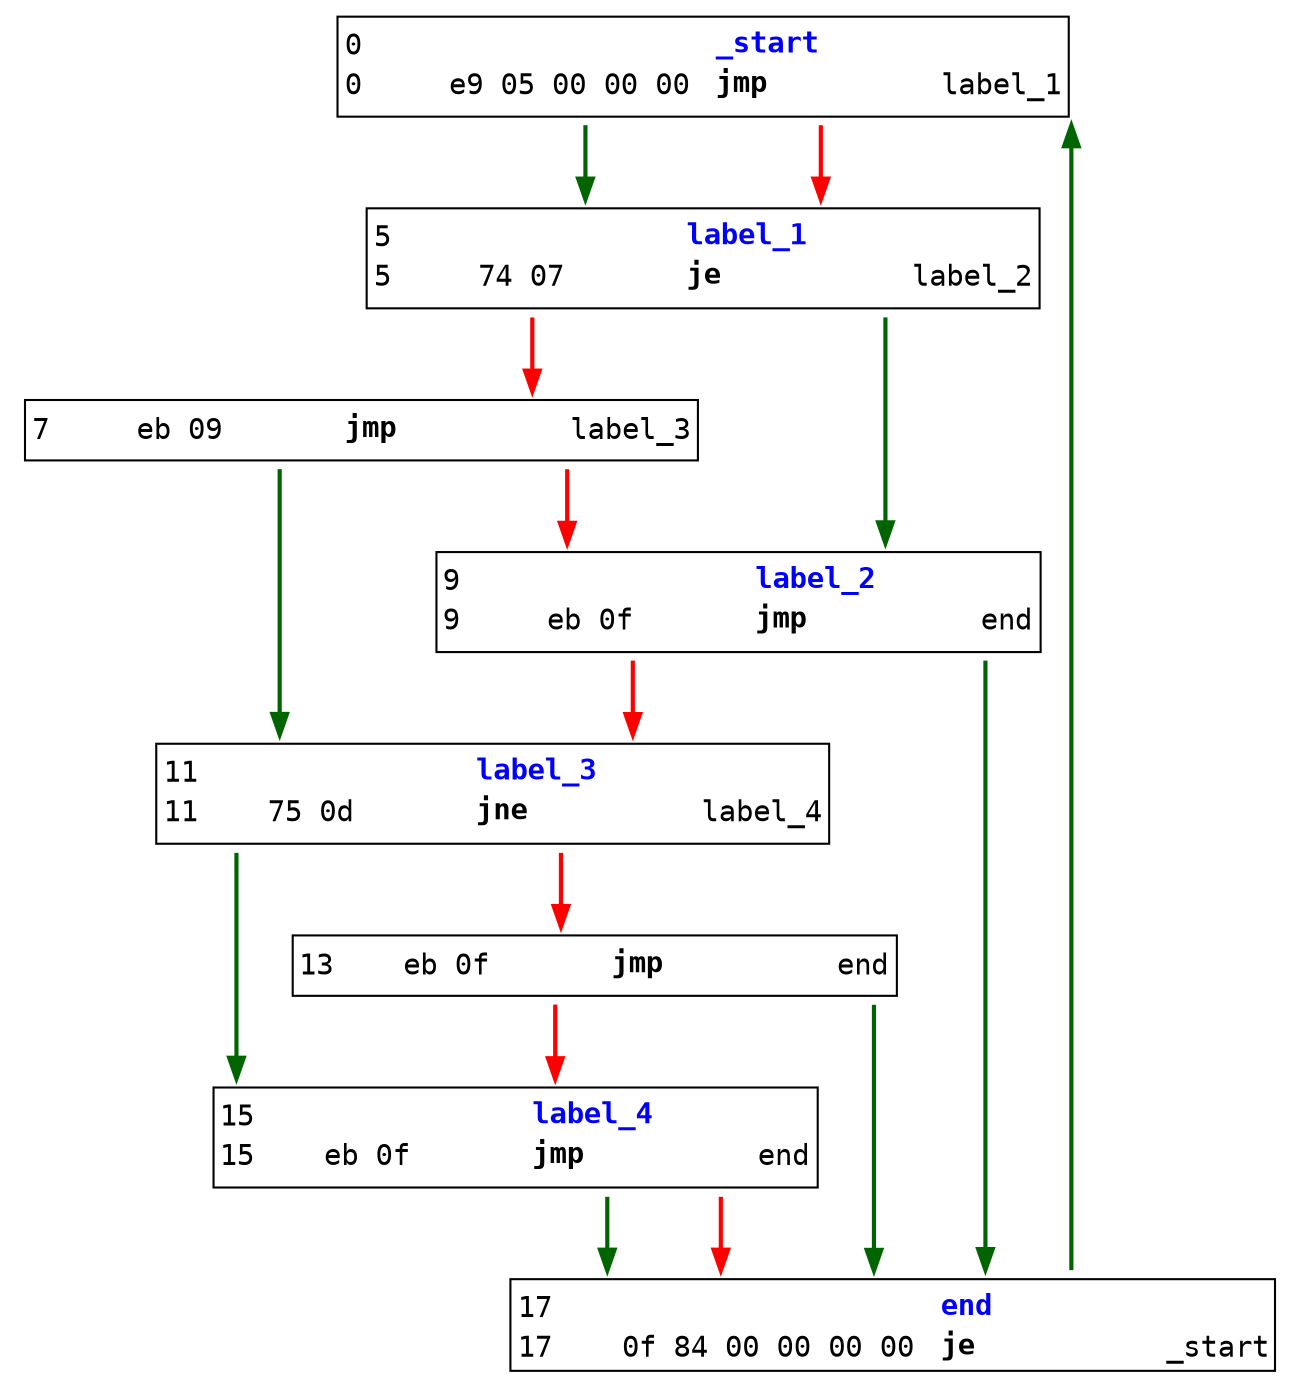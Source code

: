 digraph cfg {
	graph [splines=ortho]
	node [shape=plaintext fontname="monospace"]
	edge [penwidth=2.0]

	"0"[label=<<table border="1" cellborder="0" cellspacing="0"><tr PORT="top"><td></td></tr><tr><td align="left">0</td><td></td><td COLSPAN="100%" align="left"><b><font color="blue">_start</font></b></td></tr><tr><td align="left" width="50px">0</td><td align="left" width="100px">e9 05 00 00 00 </td><td align="left" width="100px"><font COLOR="black"><b>jmp</b></font></td><td align="left"><font COLOR="black"> label_1</font></td></tr><tr PORT="bottom"><td></td></tr></table>>]
	"2"[label=<<table border="1" cellborder="0" cellspacing="0"><tr PORT="top"><td></td></tr><tr><td align="left">5</td><td></td><td COLSPAN="100%" align="left"><b><font color="blue">label_1</font></b></td></tr><tr><td align="left" width="50px">5</td><td align="left" width="100px">74 07 </td><td align="left" width="100px"><font COLOR="black"><b>je</b></font></td><td align="left"><font COLOR="black"> label_2</font></td></tr><tr PORT="bottom"><td></td></tr></table>>]
	"4"[label=<<table border="1" cellborder="0" cellspacing="0"><tr PORT="top"><td></td></tr><tr><td align="left" width="50px">7</td><td align="left" width="100px">eb 09 </td><td align="left" width="100px"><font COLOR="black"><b>jmp</b></font></td><td align="left"><font COLOR="black"> label_3</font></td></tr><tr PORT="bottom"><td></td></tr></table>>]
	"5"[label=<<table border="1" cellborder="0" cellspacing="0"><tr PORT="top"><td></td></tr><tr><td align="left">9</td><td></td><td COLSPAN="100%" align="left"><b><font color="blue">label_2</font></b></td></tr><tr><td align="left" width="50px">9</td><td align="left" width="100px">eb 0f </td><td align="left" width="100px"><font COLOR="black"><b>jmp</b></font></td><td align="left"><font COLOR="black"> end</font></td></tr><tr PORT="bottom"><td></td></tr></table>>]
	"7"[label=<<table border="1" cellborder="0" cellspacing="0"><tr PORT="top"><td></td></tr><tr><td align="left">11</td><td></td><td COLSPAN="100%" align="left"><b><font color="blue">label_3</font></b></td></tr><tr><td align="left" width="50px">11</td><td align="left" width="100px">75 0d </td><td align="left" width="100px"><font COLOR="black"><b>jne</b></font></td><td align="left"><font COLOR="black"> label_4</font></td></tr><tr PORT="bottom"><td></td></tr></table>>]
	"9"[label=<<table border="1" cellborder="0" cellspacing="0"><tr PORT="top"><td></td></tr><tr><td align="left" width="50px">13</td><td align="left" width="100px">eb 0f </td><td align="left" width="100px"><font COLOR="black"><b>jmp</b></font></td><td align="left"><font COLOR="black"> end</font></td></tr><tr PORT="bottom"><td></td></tr></table>>]
	"10"[label=<<table border="1" cellborder="0" cellspacing="0"><tr PORT="top"><td></td></tr><tr><td align="left">15</td><td></td><td COLSPAN="100%" align="left"><b><font color="blue">label_4</font></b></td></tr><tr><td align="left" width="50px">15</td><td align="left" width="100px">eb 0f </td><td align="left" width="100px"><font COLOR="black"><b>jmp</b></font></td><td align="left"><font COLOR="black"> end</font></td></tr><tr PORT="bottom"><td></td></tr></table>>]
	"12"[label=<<table border="1" cellborder="0" cellspacing="0"><tr PORT="top"><td></td></tr><tr><td align="left">17</td><td></td><td COLSPAN="100%" align="left"><b><font color="blue">end</font></b></td></tr><tr><td align="left" width="50px">17</td><td align="left" width="100px">0f 84 00 00 00 00 </td><td align="left" width="100px"><font COLOR="black"><b>je</b></font></td><td align="left"><font COLOR="black"> _start</font></td></tr></table>>]

	"0":bottom:s -> "2":top:n [color="darkgreen"]
	"0":bottom:s -> "2":top:n [color="red"]
	"2":bottom:s -> "5":top:n [color="darkgreen"]
	"2":bottom:s -> "4":top:n [color="red"]
	"4":bottom:s -> "7":top:n [color="darkgreen"]
	"4":bottom:s -> "5":top:n [color="red"]
	"5":bottom:s -> "12":top:n [color="darkgreen"]
	"5":bottom:s -> "7":top:n [color="red"]
	"7":bottom:s -> "10":top:n [color="darkgreen"]
	"7":bottom:s -> "9":top:n [color="red"]
	"9":bottom:s -> "12":top:n [color="darkgreen"]
	"9":bottom:s -> "10":top:n [color="red"]
	"10":bottom:s -> "12":top:n [color="darkgreen"]
	"10":bottom:s -> "12":top:n [color="red"]
	"12":bottom:s -> "0":top:n [color="darkgreen"]
}
